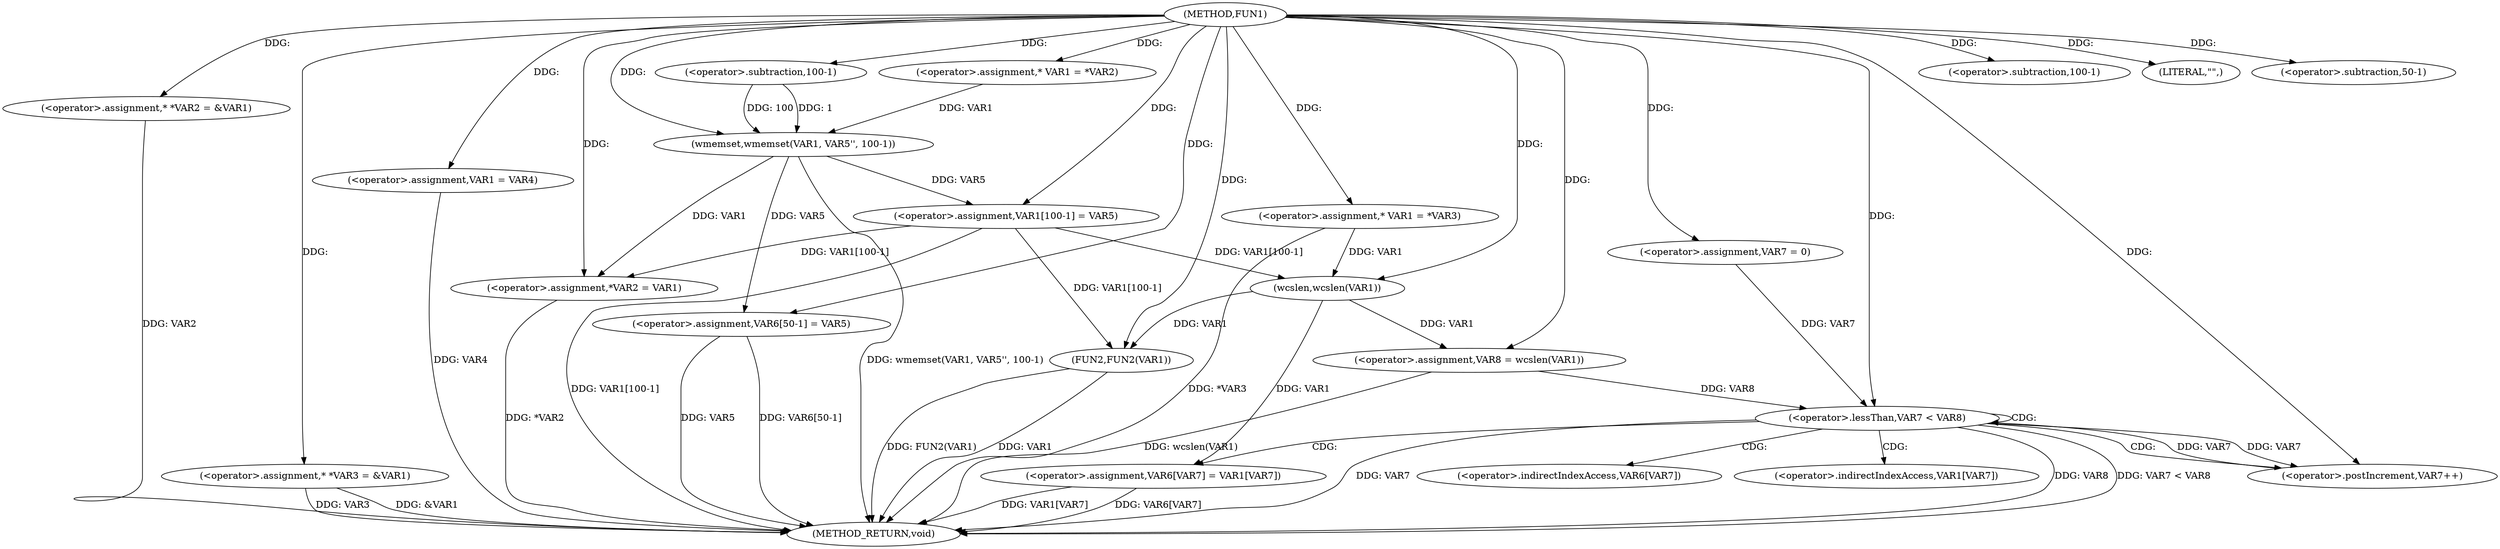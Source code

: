 digraph FUN1 {  
"1000100" [label = "(METHOD,FUN1)" ]
"1000180" [label = "(METHOD_RETURN,void)" ]
"1000104" [label = "(<operator>.assignment,* *VAR2 = &VAR1)" ]
"1000109" [label = "(<operator>.assignment,* *VAR3 = &VAR1)" ]
"1000114" [label = "(<operator>.assignment,VAR1 = VAR4)" ]
"1000119" [label = "(<operator>.assignment,* VAR1 = *VAR2)" ]
"1000123" [label = "(wmemset,wmemset(VAR1, VAR5'', 100-1))" ]
"1000126" [label = "(<operator>.subtraction,100-1)" ]
"1000129" [label = "(<operator>.assignment,VAR1[100-1] = VAR5)" ]
"1000132" [label = "(<operator>.subtraction,100-1)" ]
"1000136" [label = "(<operator>.assignment,*VAR2 = VAR1)" ]
"1000142" [label = "(<operator>.assignment,* VAR1 = *VAR3)" ]
"1000147" [label = "(LITERAL,\"\",)" ]
"1000150" [label = "(<operator>.assignment,VAR8 = wcslen(VAR1))" ]
"1000152" [label = "(wcslen,wcslen(VAR1))" ]
"1000155" [label = "(<operator>.assignment,VAR7 = 0)" ]
"1000158" [label = "(<operator>.lessThan,VAR7 < VAR8)" ]
"1000161" [label = "(<operator>.postIncrement,VAR7++)" ]
"1000164" [label = "(<operator>.assignment,VAR6[VAR7] = VAR1[VAR7])" ]
"1000171" [label = "(<operator>.assignment,VAR6[50-1] = VAR5)" ]
"1000174" [label = "(<operator>.subtraction,50-1)" ]
"1000178" [label = "(FUN2,FUN2(VAR1))" ]
"1000165" [label = "(<operator>.indirectIndexAccess,VAR6[VAR7])" ]
"1000168" [label = "(<operator>.indirectIndexAccess,VAR1[VAR7])" ]
  "1000104" -> "1000180"  [ label = "DDG: VAR2"] 
  "1000150" -> "1000180"  [ label = "DDG: wcslen(VAR1)"] 
  "1000109" -> "1000180"  [ label = "DDG: VAR3"] 
  "1000164" -> "1000180"  [ label = "DDG: VAR6[VAR7]"] 
  "1000178" -> "1000180"  [ label = "DDG: FUN2(VAR1)"] 
  "1000158" -> "1000180"  [ label = "DDG: VAR7"] 
  "1000164" -> "1000180"  [ label = "DDG: VAR1[VAR7]"] 
  "1000129" -> "1000180"  [ label = "DDG: VAR1[100-1]"] 
  "1000171" -> "1000180"  [ label = "DDG: VAR6[50-1]"] 
  "1000178" -> "1000180"  [ label = "DDG: VAR1"] 
  "1000158" -> "1000180"  [ label = "DDG: VAR8"] 
  "1000123" -> "1000180"  [ label = "DDG: wmemset(VAR1, VAR5'', 100-1)"] 
  "1000158" -> "1000180"  [ label = "DDG: VAR7 < VAR8"] 
  "1000142" -> "1000180"  [ label = "DDG: *VAR3"] 
  "1000171" -> "1000180"  [ label = "DDG: VAR5"] 
  "1000114" -> "1000180"  [ label = "DDG: VAR4"] 
  "1000109" -> "1000180"  [ label = "DDG: &VAR1"] 
  "1000136" -> "1000180"  [ label = "DDG: *VAR2"] 
  "1000100" -> "1000104"  [ label = "DDG: "] 
  "1000100" -> "1000109"  [ label = "DDG: "] 
  "1000100" -> "1000114"  [ label = "DDG: "] 
  "1000100" -> "1000119"  [ label = "DDG: "] 
  "1000119" -> "1000123"  [ label = "DDG: VAR1"] 
  "1000100" -> "1000123"  [ label = "DDG: "] 
  "1000126" -> "1000123"  [ label = "DDG: 100"] 
  "1000126" -> "1000123"  [ label = "DDG: 1"] 
  "1000100" -> "1000126"  [ label = "DDG: "] 
  "1000123" -> "1000129"  [ label = "DDG: VAR5"] 
  "1000100" -> "1000129"  [ label = "DDG: "] 
  "1000100" -> "1000132"  [ label = "DDG: "] 
  "1000129" -> "1000136"  [ label = "DDG: VAR1[100-1]"] 
  "1000123" -> "1000136"  [ label = "DDG: VAR1"] 
  "1000100" -> "1000136"  [ label = "DDG: "] 
  "1000100" -> "1000142"  [ label = "DDG: "] 
  "1000100" -> "1000147"  [ label = "DDG: "] 
  "1000152" -> "1000150"  [ label = "DDG: VAR1"] 
  "1000100" -> "1000150"  [ label = "DDG: "] 
  "1000129" -> "1000152"  [ label = "DDG: VAR1[100-1]"] 
  "1000142" -> "1000152"  [ label = "DDG: VAR1"] 
  "1000100" -> "1000152"  [ label = "DDG: "] 
  "1000100" -> "1000155"  [ label = "DDG: "] 
  "1000155" -> "1000158"  [ label = "DDG: VAR7"] 
  "1000161" -> "1000158"  [ label = "DDG: VAR7"] 
  "1000100" -> "1000158"  [ label = "DDG: "] 
  "1000150" -> "1000158"  [ label = "DDG: VAR8"] 
  "1000158" -> "1000161"  [ label = "DDG: VAR7"] 
  "1000100" -> "1000161"  [ label = "DDG: "] 
  "1000152" -> "1000164"  [ label = "DDG: VAR1"] 
  "1000100" -> "1000171"  [ label = "DDG: "] 
  "1000123" -> "1000171"  [ label = "DDG: VAR5"] 
  "1000100" -> "1000174"  [ label = "DDG: "] 
  "1000152" -> "1000178"  [ label = "DDG: VAR1"] 
  "1000129" -> "1000178"  [ label = "DDG: VAR1[100-1]"] 
  "1000100" -> "1000178"  [ label = "DDG: "] 
  "1000158" -> "1000168"  [ label = "CDG: "] 
  "1000158" -> "1000161"  [ label = "CDG: "] 
  "1000158" -> "1000164"  [ label = "CDG: "] 
  "1000158" -> "1000165"  [ label = "CDG: "] 
  "1000158" -> "1000158"  [ label = "CDG: "] 
}
